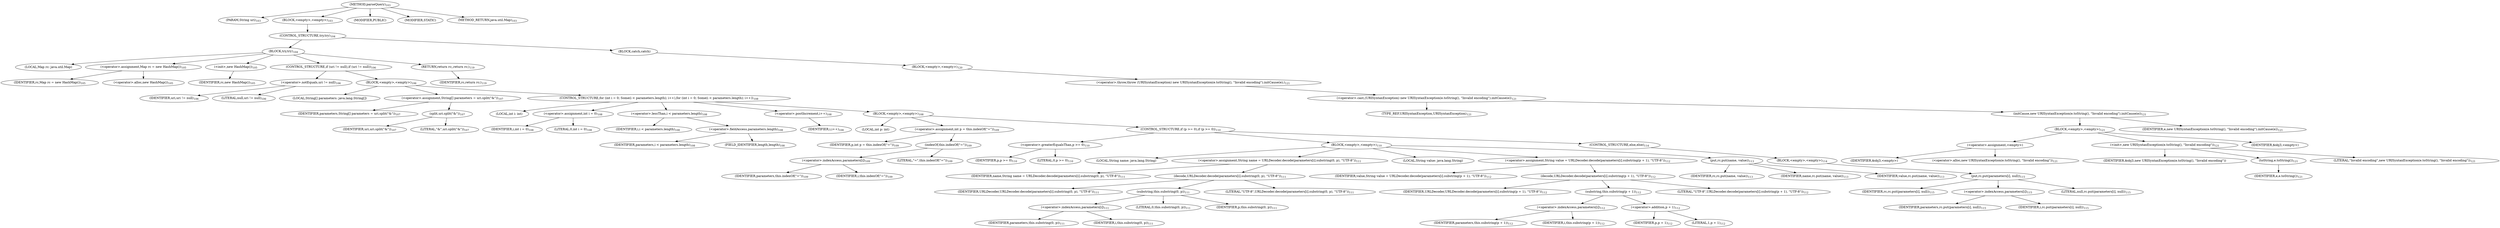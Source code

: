 digraph "parseQuery" {  
"261" [label = <(METHOD,parseQuery)<SUB>103</SUB>> ]
"262" [label = <(PARAM,String uri)<SUB>103</SUB>> ]
"263" [label = <(BLOCK,&lt;empty&gt;,&lt;empty&gt;)<SUB>103</SUB>> ]
"264" [label = <(CONTROL_STRUCTURE,try,try)<SUB>104</SUB>> ]
"265" [label = <(BLOCK,try,try)<SUB>104</SUB>> ]
"26" [label = <(LOCAL,Map rc: java.util.Map)> ]
"266" [label = <(&lt;operator&gt;.assignment,Map rc = new HashMap())<SUB>105</SUB>> ]
"267" [label = <(IDENTIFIER,rc,Map rc = new HashMap())<SUB>105</SUB>> ]
"268" [label = <(&lt;operator&gt;.alloc,new HashMap())<SUB>105</SUB>> ]
"269" [label = <(&lt;init&gt;,new HashMap())<SUB>105</SUB>> ]
"25" [label = <(IDENTIFIER,rc,new HashMap())<SUB>105</SUB>> ]
"270" [label = <(CONTROL_STRUCTURE,if (uri != null),if (uri != null))<SUB>106</SUB>> ]
"271" [label = <(&lt;operator&gt;.notEquals,uri != null)<SUB>106</SUB>> ]
"272" [label = <(IDENTIFIER,uri,uri != null)<SUB>106</SUB>> ]
"273" [label = <(LITERAL,null,uri != null)<SUB>106</SUB>> ]
"274" [label = <(BLOCK,&lt;empty&gt;,&lt;empty&gt;)<SUB>106</SUB>> ]
"275" [label = <(LOCAL,String[] parameters: java.lang.String[])> ]
"276" [label = <(&lt;operator&gt;.assignment,String[] parameters = uri.split(&quot;&amp;&quot;))<SUB>107</SUB>> ]
"277" [label = <(IDENTIFIER,parameters,String[] parameters = uri.split(&quot;&amp;&quot;))<SUB>107</SUB>> ]
"278" [label = <(split,uri.split(&quot;&amp;&quot;))<SUB>107</SUB>> ]
"279" [label = <(IDENTIFIER,uri,uri.split(&quot;&amp;&quot;))<SUB>107</SUB>> ]
"280" [label = <(LITERAL,&quot;&amp;&quot;,uri.split(&quot;&amp;&quot;))<SUB>107</SUB>> ]
"281" [label = <(CONTROL_STRUCTURE,for (int i = 0; Some(i &lt; parameters.length); i++),for (int i = 0; Some(i &lt; parameters.length); i++))<SUB>108</SUB>> ]
"282" [label = <(LOCAL,int i: int)> ]
"283" [label = <(&lt;operator&gt;.assignment,int i = 0)<SUB>108</SUB>> ]
"284" [label = <(IDENTIFIER,i,int i = 0)<SUB>108</SUB>> ]
"285" [label = <(LITERAL,0,int i = 0)<SUB>108</SUB>> ]
"286" [label = <(&lt;operator&gt;.lessThan,i &lt; parameters.length)<SUB>108</SUB>> ]
"287" [label = <(IDENTIFIER,i,i &lt; parameters.length)<SUB>108</SUB>> ]
"288" [label = <(&lt;operator&gt;.fieldAccess,parameters.length)<SUB>108</SUB>> ]
"289" [label = <(IDENTIFIER,parameters,i &lt; parameters.length)<SUB>108</SUB>> ]
"290" [label = <(FIELD_IDENTIFIER,length,length)<SUB>108</SUB>> ]
"291" [label = <(&lt;operator&gt;.postIncrement,i++)<SUB>108</SUB>> ]
"292" [label = <(IDENTIFIER,i,i++)<SUB>108</SUB>> ]
"293" [label = <(BLOCK,&lt;empty&gt;,&lt;empty&gt;)<SUB>108</SUB>> ]
"294" [label = <(LOCAL,int p: int)> ]
"295" [label = <(&lt;operator&gt;.assignment,int p = this.indexOf(&quot;=&quot;))<SUB>109</SUB>> ]
"296" [label = <(IDENTIFIER,p,int p = this.indexOf(&quot;=&quot;))<SUB>109</SUB>> ]
"297" [label = <(indexOf,this.indexOf(&quot;=&quot;))<SUB>109</SUB>> ]
"298" [label = <(&lt;operator&gt;.indexAccess,parameters[i])<SUB>109</SUB>> ]
"299" [label = <(IDENTIFIER,parameters,this.indexOf(&quot;=&quot;))<SUB>109</SUB>> ]
"300" [label = <(IDENTIFIER,i,this.indexOf(&quot;=&quot;))<SUB>109</SUB>> ]
"301" [label = <(LITERAL,&quot;=&quot;,this.indexOf(&quot;=&quot;))<SUB>109</SUB>> ]
"302" [label = <(CONTROL_STRUCTURE,if (p &gt;= 0),if (p &gt;= 0))<SUB>110</SUB>> ]
"303" [label = <(&lt;operator&gt;.greaterEqualsThan,p &gt;= 0)<SUB>110</SUB>> ]
"304" [label = <(IDENTIFIER,p,p &gt;= 0)<SUB>110</SUB>> ]
"305" [label = <(LITERAL,0,p &gt;= 0)<SUB>110</SUB>> ]
"306" [label = <(BLOCK,&lt;empty&gt;,&lt;empty&gt;)<SUB>110</SUB>> ]
"307" [label = <(LOCAL,String name: java.lang.String)> ]
"308" [label = <(&lt;operator&gt;.assignment,String name = URLDecoder.decode(parameters[i].substring(0, p), &quot;UTF-8&quot;))<SUB>111</SUB>> ]
"309" [label = <(IDENTIFIER,name,String name = URLDecoder.decode(parameters[i].substring(0, p), &quot;UTF-8&quot;))<SUB>111</SUB>> ]
"310" [label = <(decode,URLDecoder.decode(parameters[i].substring(0, p), &quot;UTF-8&quot;))<SUB>111</SUB>> ]
"311" [label = <(IDENTIFIER,URLDecoder,URLDecoder.decode(parameters[i].substring(0, p), &quot;UTF-8&quot;))<SUB>111</SUB>> ]
"312" [label = <(substring,this.substring(0, p))<SUB>111</SUB>> ]
"313" [label = <(&lt;operator&gt;.indexAccess,parameters[i])<SUB>111</SUB>> ]
"314" [label = <(IDENTIFIER,parameters,this.substring(0, p))<SUB>111</SUB>> ]
"315" [label = <(IDENTIFIER,i,this.substring(0, p))<SUB>111</SUB>> ]
"316" [label = <(LITERAL,0,this.substring(0, p))<SUB>111</SUB>> ]
"317" [label = <(IDENTIFIER,p,this.substring(0, p))<SUB>111</SUB>> ]
"318" [label = <(LITERAL,&quot;UTF-8&quot;,URLDecoder.decode(parameters[i].substring(0, p), &quot;UTF-8&quot;))<SUB>111</SUB>> ]
"319" [label = <(LOCAL,String value: java.lang.String)> ]
"320" [label = <(&lt;operator&gt;.assignment,String value = URLDecoder.decode(parameters[i].substring(p + 1), &quot;UTF-8&quot;))<SUB>112</SUB>> ]
"321" [label = <(IDENTIFIER,value,String value = URLDecoder.decode(parameters[i].substring(p + 1), &quot;UTF-8&quot;))<SUB>112</SUB>> ]
"322" [label = <(decode,URLDecoder.decode(parameters[i].substring(p + 1), &quot;UTF-8&quot;))<SUB>112</SUB>> ]
"323" [label = <(IDENTIFIER,URLDecoder,URLDecoder.decode(parameters[i].substring(p + 1), &quot;UTF-8&quot;))<SUB>112</SUB>> ]
"324" [label = <(substring,this.substring(p + 1))<SUB>112</SUB>> ]
"325" [label = <(&lt;operator&gt;.indexAccess,parameters[i])<SUB>112</SUB>> ]
"326" [label = <(IDENTIFIER,parameters,this.substring(p + 1))<SUB>112</SUB>> ]
"327" [label = <(IDENTIFIER,i,this.substring(p + 1))<SUB>112</SUB>> ]
"328" [label = <(&lt;operator&gt;.addition,p + 1)<SUB>112</SUB>> ]
"329" [label = <(IDENTIFIER,p,p + 1)<SUB>112</SUB>> ]
"330" [label = <(LITERAL,1,p + 1)<SUB>112</SUB>> ]
"331" [label = <(LITERAL,&quot;UTF-8&quot;,URLDecoder.decode(parameters[i].substring(p + 1), &quot;UTF-8&quot;))<SUB>112</SUB>> ]
"332" [label = <(put,rc.put(name, value))<SUB>113</SUB>> ]
"333" [label = <(IDENTIFIER,rc,rc.put(name, value))<SUB>113</SUB>> ]
"334" [label = <(IDENTIFIER,name,rc.put(name, value))<SUB>113</SUB>> ]
"335" [label = <(IDENTIFIER,value,rc.put(name, value))<SUB>113</SUB>> ]
"336" [label = <(CONTROL_STRUCTURE,else,else)<SUB>114</SUB>> ]
"337" [label = <(BLOCK,&lt;empty&gt;,&lt;empty&gt;)<SUB>114</SUB>> ]
"338" [label = <(put,rc.put(parameters[i], null))<SUB>115</SUB>> ]
"339" [label = <(IDENTIFIER,rc,rc.put(parameters[i], null))<SUB>115</SUB>> ]
"340" [label = <(&lt;operator&gt;.indexAccess,parameters[i])<SUB>115</SUB>> ]
"341" [label = <(IDENTIFIER,parameters,rc.put(parameters[i], null))<SUB>115</SUB>> ]
"342" [label = <(IDENTIFIER,i,rc.put(parameters[i], null))<SUB>115</SUB>> ]
"343" [label = <(LITERAL,null,rc.put(parameters[i], null))<SUB>115</SUB>> ]
"344" [label = <(RETURN,return rc;,return rc;)<SUB>119</SUB>> ]
"345" [label = <(IDENTIFIER,rc,return rc;)<SUB>119</SUB>> ]
"346" [label = <(BLOCK,catch,catch)> ]
"347" [label = <(BLOCK,&lt;empty&gt;,&lt;empty&gt;)<SUB>120</SUB>> ]
"348" [label = <(&lt;operator&gt;.throw,throw (URISyntaxException) new URISyntaxException(e.toString(), &quot;Invalid encoding&quot;).initCause(e);)<SUB>121</SUB>> ]
"349" [label = <(&lt;operator&gt;.cast,(URISyntaxException) new URISyntaxException(e.toString(), &quot;Invalid encoding&quot;).initCause(e))<SUB>121</SUB>> ]
"350" [label = <(TYPE_REF,URISyntaxException,URISyntaxException)<SUB>121</SUB>> ]
"351" [label = <(initCause,new URISyntaxException(e.toString(), &quot;Invalid encoding&quot;).initCause(e))<SUB>121</SUB>> ]
"352" [label = <(BLOCK,&lt;empty&gt;,&lt;empty&gt;)<SUB>121</SUB>> ]
"353" [label = <(&lt;operator&gt;.assignment,&lt;empty&gt;)> ]
"354" [label = <(IDENTIFIER,$obj3,&lt;empty&gt;)> ]
"355" [label = <(&lt;operator&gt;.alloc,new URISyntaxException(e.toString(), &quot;Invalid encoding&quot;))<SUB>121</SUB>> ]
"356" [label = <(&lt;init&gt;,new URISyntaxException(e.toString(), &quot;Invalid encoding&quot;))<SUB>121</SUB>> ]
"357" [label = <(IDENTIFIER,$obj3,new URISyntaxException(e.toString(), &quot;Invalid encoding&quot;))> ]
"358" [label = <(toString,e.toString())<SUB>121</SUB>> ]
"359" [label = <(IDENTIFIER,e,e.toString())<SUB>121</SUB>> ]
"360" [label = <(LITERAL,&quot;Invalid encoding&quot;,new URISyntaxException(e.toString(), &quot;Invalid encoding&quot;))<SUB>121</SUB>> ]
"361" [label = <(IDENTIFIER,$obj3,&lt;empty&gt;)> ]
"362" [label = <(IDENTIFIER,e,new URISyntaxException(e.toString(), &quot;Invalid encoding&quot;).initCause(e))<SUB>121</SUB>> ]
"363" [label = <(MODIFIER,PUBLIC)> ]
"364" [label = <(MODIFIER,STATIC)> ]
"365" [label = <(METHOD_RETURN,java.util.Map)<SUB>103</SUB>> ]
  "261" -> "262" 
  "261" -> "263" 
  "261" -> "363" 
  "261" -> "364" 
  "261" -> "365" 
  "263" -> "264" 
  "264" -> "265" 
  "264" -> "346" 
  "265" -> "26" 
  "265" -> "266" 
  "265" -> "269" 
  "265" -> "270" 
  "265" -> "344" 
  "266" -> "267" 
  "266" -> "268" 
  "269" -> "25" 
  "270" -> "271" 
  "270" -> "274" 
  "271" -> "272" 
  "271" -> "273" 
  "274" -> "275" 
  "274" -> "276" 
  "274" -> "281" 
  "276" -> "277" 
  "276" -> "278" 
  "278" -> "279" 
  "278" -> "280" 
  "281" -> "282" 
  "281" -> "283" 
  "281" -> "286" 
  "281" -> "291" 
  "281" -> "293" 
  "283" -> "284" 
  "283" -> "285" 
  "286" -> "287" 
  "286" -> "288" 
  "288" -> "289" 
  "288" -> "290" 
  "291" -> "292" 
  "293" -> "294" 
  "293" -> "295" 
  "293" -> "302" 
  "295" -> "296" 
  "295" -> "297" 
  "297" -> "298" 
  "297" -> "301" 
  "298" -> "299" 
  "298" -> "300" 
  "302" -> "303" 
  "302" -> "306" 
  "302" -> "336" 
  "303" -> "304" 
  "303" -> "305" 
  "306" -> "307" 
  "306" -> "308" 
  "306" -> "319" 
  "306" -> "320" 
  "306" -> "332" 
  "308" -> "309" 
  "308" -> "310" 
  "310" -> "311" 
  "310" -> "312" 
  "310" -> "318" 
  "312" -> "313" 
  "312" -> "316" 
  "312" -> "317" 
  "313" -> "314" 
  "313" -> "315" 
  "320" -> "321" 
  "320" -> "322" 
  "322" -> "323" 
  "322" -> "324" 
  "322" -> "331" 
  "324" -> "325" 
  "324" -> "328" 
  "325" -> "326" 
  "325" -> "327" 
  "328" -> "329" 
  "328" -> "330" 
  "332" -> "333" 
  "332" -> "334" 
  "332" -> "335" 
  "336" -> "337" 
  "337" -> "338" 
  "338" -> "339" 
  "338" -> "340" 
  "338" -> "343" 
  "340" -> "341" 
  "340" -> "342" 
  "344" -> "345" 
  "346" -> "347" 
  "347" -> "348" 
  "348" -> "349" 
  "349" -> "350" 
  "349" -> "351" 
  "351" -> "352" 
  "351" -> "362" 
  "352" -> "353" 
  "352" -> "356" 
  "352" -> "361" 
  "353" -> "354" 
  "353" -> "355" 
  "356" -> "357" 
  "356" -> "358" 
  "356" -> "360" 
  "358" -> "359" 
}
